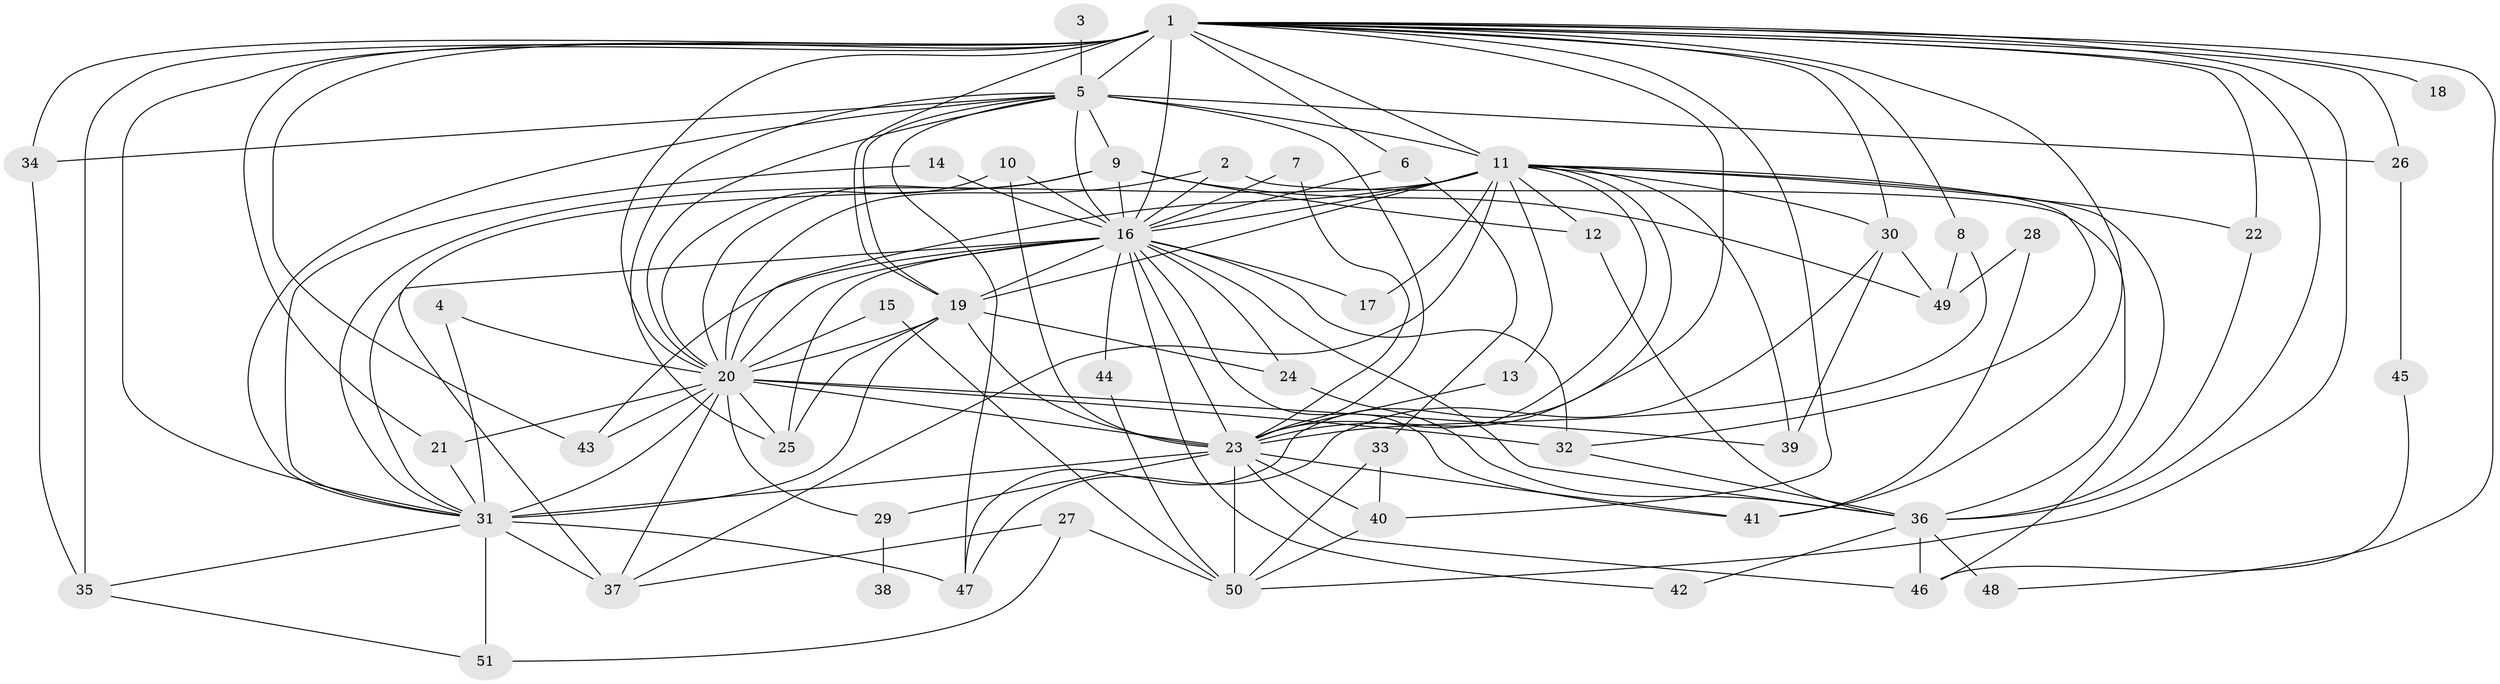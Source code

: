 // original degree distribution, {23: 0.0297029702970297, 16: 0.009900990099009901, 30: 0.009900990099009901, 20: 0.009900990099009901, 18: 0.009900990099009901, 12: 0.009900990099009901, 15: 0.009900990099009901, 21: 0.009900990099009901, 3: 0.24752475247524752, 2: 0.504950495049505, 5: 0.039603960396039604, 11: 0.009900990099009901, 9: 0.009900990099009901, 4: 0.0891089108910891}
// Generated by graph-tools (version 1.1) at 2025/01/03/09/25 03:01:23]
// undirected, 51 vertices, 135 edges
graph export_dot {
graph [start="1"]
  node [color=gray90,style=filled];
  1;
  2;
  3;
  4;
  5;
  6;
  7;
  8;
  9;
  10;
  11;
  12;
  13;
  14;
  15;
  16;
  17;
  18;
  19;
  20;
  21;
  22;
  23;
  24;
  25;
  26;
  27;
  28;
  29;
  30;
  31;
  32;
  33;
  34;
  35;
  36;
  37;
  38;
  39;
  40;
  41;
  42;
  43;
  44;
  45;
  46;
  47;
  48;
  49;
  50;
  51;
  1 -- 5 [weight=3.0];
  1 -- 6 [weight=1.0];
  1 -- 8 [weight=1.0];
  1 -- 11 [weight=2.0];
  1 -- 16 [weight=2.0];
  1 -- 18 [weight=1.0];
  1 -- 19 [weight=3.0];
  1 -- 20 [weight=4.0];
  1 -- 21 [weight=1.0];
  1 -- 22 [weight=1.0];
  1 -- 23 [weight=2.0];
  1 -- 26 [weight=1.0];
  1 -- 30 [weight=2.0];
  1 -- 31 [weight=2.0];
  1 -- 34 [weight=1.0];
  1 -- 35 [weight=2.0];
  1 -- 36 [weight=1.0];
  1 -- 40 [weight=1.0];
  1 -- 41 [weight=1.0];
  1 -- 43 [weight=1.0];
  1 -- 48 [weight=1.0];
  1 -- 50 [weight=2.0];
  2 -- 16 [weight=1.0];
  2 -- 20 [weight=1.0];
  2 -- 36 [weight=1.0];
  3 -- 5 [weight=1.0];
  4 -- 20 [weight=1.0];
  4 -- 31 [weight=1.0];
  5 -- 9 [weight=1.0];
  5 -- 11 [weight=1.0];
  5 -- 16 [weight=1.0];
  5 -- 19 [weight=1.0];
  5 -- 20 [weight=2.0];
  5 -- 23 [weight=1.0];
  5 -- 25 [weight=1.0];
  5 -- 26 [weight=2.0];
  5 -- 31 [weight=1.0];
  5 -- 34 [weight=1.0];
  5 -- 47 [weight=1.0];
  6 -- 16 [weight=1.0];
  6 -- 33 [weight=1.0];
  7 -- 16 [weight=1.0];
  7 -- 23 [weight=1.0];
  8 -- 23 [weight=1.0];
  8 -- 49 [weight=1.0];
  9 -- 12 [weight=1.0];
  9 -- 16 [weight=1.0];
  9 -- 20 [weight=1.0];
  9 -- 37 [weight=1.0];
  9 -- 49 [weight=1.0];
  10 -- 16 [weight=1.0];
  10 -- 20 [weight=1.0];
  10 -- 23 [weight=1.0];
  11 -- 12 [weight=1.0];
  11 -- 13 [weight=1.0];
  11 -- 16 [weight=2.0];
  11 -- 17 [weight=1.0];
  11 -- 19 [weight=1.0];
  11 -- 20 [weight=3.0];
  11 -- 22 [weight=1.0];
  11 -- 23 [weight=2.0];
  11 -- 30 [weight=1.0];
  11 -- 31 [weight=1.0];
  11 -- 32 [weight=1.0];
  11 -- 37 [weight=1.0];
  11 -- 39 [weight=2.0];
  11 -- 46 [weight=1.0];
  11 -- 47 [weight=1.0];
  12 -- 36 [weight=1.0];
  13 -- 23 [weight=1.0];
  14 -- 16 [weight=1.0];
  14 -- 31 [weight=1.0];
  15 -- 20 [weight=1.0];
  15 -- 50 [weight=1.0];
  16 -- 17 [weight=1.0];
  16 -- 19 [weight=1.0];
  16 -- 20 [weight=5.0];
  16 -- 23 [weight=1.0];
  16 -- 24 [weight=1.0];
  16 -- 25 [weight=1.0];
  16 -- 31 [weight=1.0];
  16 -- 32 [weight=2.0];
  16 -- 36 [weight=1.0];
  16 -- 41 [weight=1.0];
  16 -- 42 [weight=1.0];
  16 -- 43 [weight=1.0];
  16 -- 44 [weight=1.0];
  19 -- 20 [weight=2.0];
  19 -- 23 [weight=1.0];
  19 -- 24 [weight=1.0];
  19 -- 25 [weight=1.0];
  19 -- 31 [weight=1.0];
  20 -- 21 [weight=1.0];
  20 -- 23 [weight=2.0];
  20 -- 25 [weight=1.0];
  20 -- 29 [weight=1.0];
  20 -- 31 [weight=4.0];
  20 -- 32 [weight=1.0];
  20 -- 37 [weight=1.0];
  20 -- 39 [weight=1.0];
  20 -- 43 [weight=1.0];
  21 -- 31 [weight=1.0];
  22 -- 36 [weight=1.0];
  23 -- 29 [weight=2.0];
  23 -- 31 [weight=2.0];
  23 -- 40 [weight=1.0];
  23 -- 41 [weight=1.0];
  23 -- 46 [weight=1.0];
  23 -- 50 [weight=3.0];
  24 -- 36 [weight=1.0];
  26 -- 45 [weight=1.0];
  27 -- 37 [weight=1.0];
  27 -- 50 [weight=1.0];
  27 -- 51 [weight=1.0];
  28 -- 41 [weight=1.0];
  28 -- 49 [weight=1.0];
  29 -- 38 [weight=1.0];
  30 -- 39 [weight=1.0];
  30 -- 47 [weight=1.0];
  30 -- 49 [weight=1.0];
  31 -- 35 [weight=1.0];
  31 -- 37 [weight=2.0];
  31 -- 47 [weight=1.0];
  31 -- 51 [weight=1.0];
  32 -- 36 [weight=1.0];
  33 -- 40 [weight=1.0];
  33 -- 50 [weight=1.0];
  34 -- 35 [weight=1.0];
  35 -- 51 [weight=1.0];
  36 -- 42 [weight=1.0];
  36 -- 46 [weight=1.0];
  36 -- 48 [weight=2.0];
  40 -- 50 [weight=1.0];
  44 -- 50 [weight=1.0];
  45 -- 46 [weight=1.0];
}
